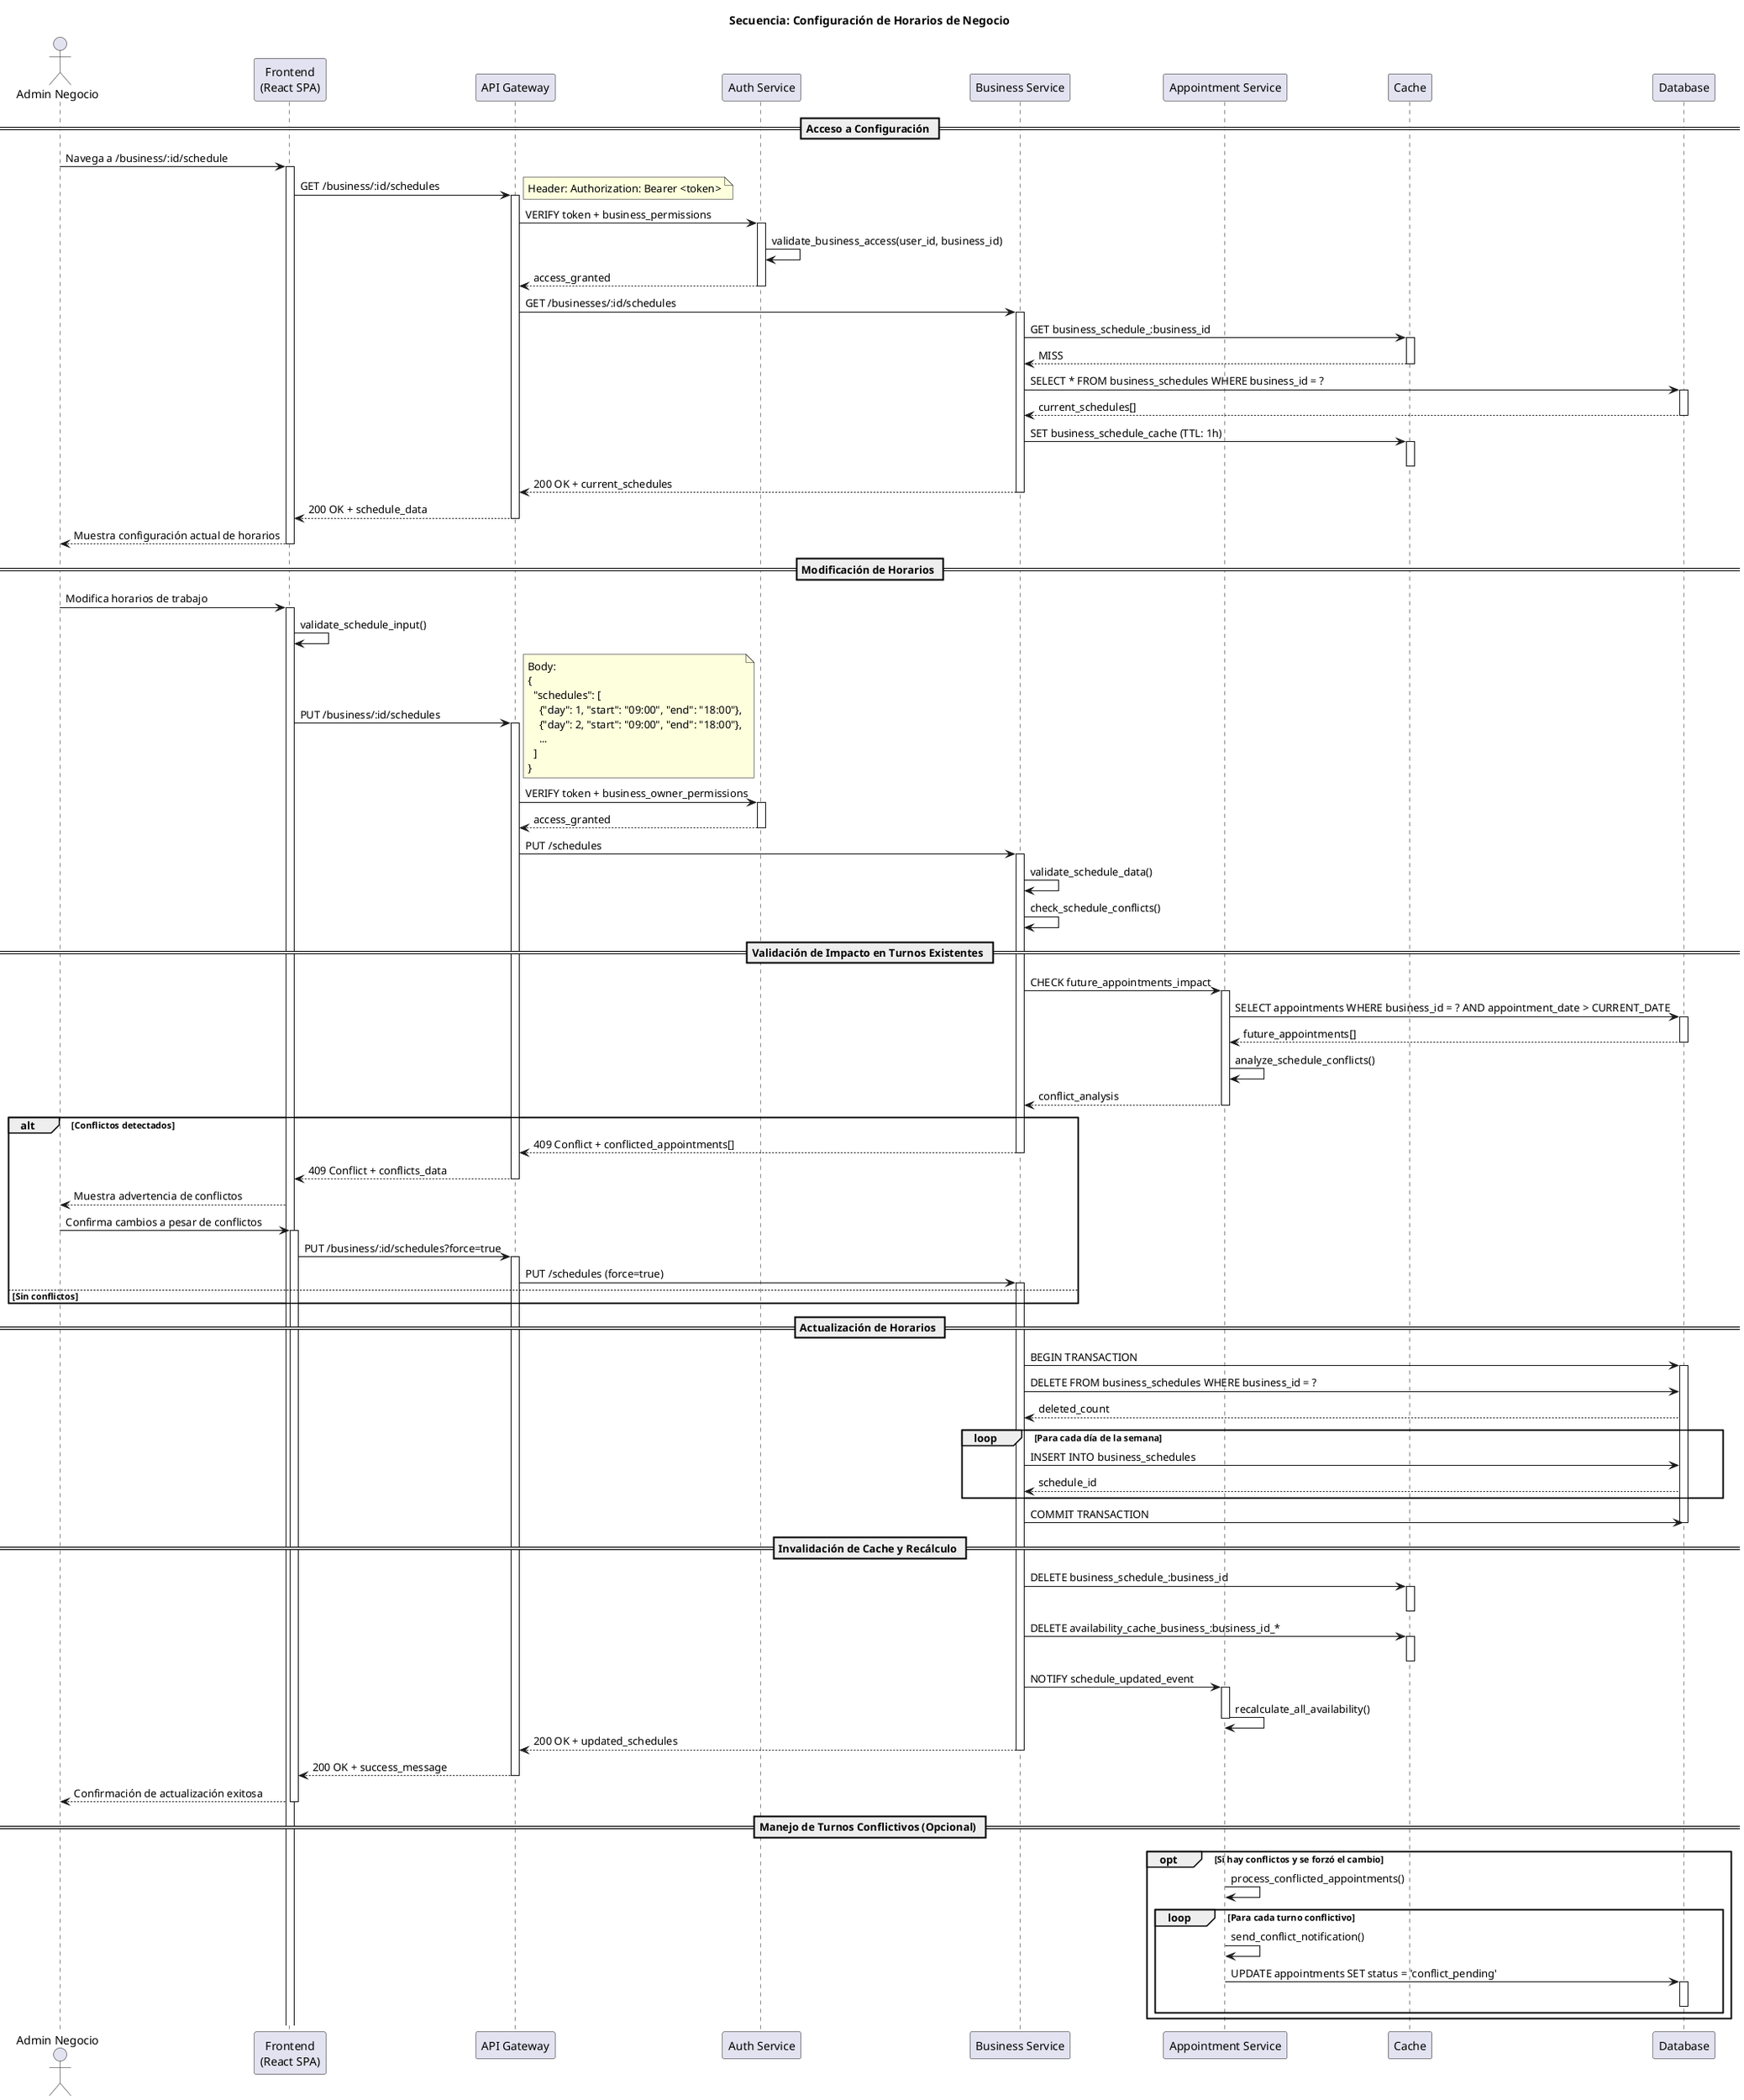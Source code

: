 @startuml TurnoPlus_Sequence_BusinessSchedule
title Secuencia: Configuración de Horarios de Negocio

actor "Admin Negocio" as Admin
participant "Frontend\n(React SPA)" as Frontend
participant "API Gateway" as Gateway
participant "Auth Service" as AuthSvc
participant "Business Service" as BusinessSvc
participant "Appointment Service" as AppointmentSvc
participant "Cache" as Cache
participant "Database" as DB

== Acceso a Configuración ==

Admin -> Frontend: Navega a /business/:id/schedule
activate Frontend

Frontend -> Gateway: GET /business/:id/schedules
note right: Header: Authorization: Bearer <token>
activate Gateway

Gateway -> AuthSvc: VERIFY token + business_permissions
activate AuthSvc
AuthSvc -> AuthSvc: validate_business_access(user_id, business_id)
AuthSvc --> Gateway: access_granted
deactivate AuthSvc

Gateway -> BusinessSvc: GET /businesses/:id/schedules
activate BusinessSvc

BusinessSvc -> Cache: GET business_schedule_:business_id
activate Cache
Cache --> BusinessSvc: MISS
deactivate Cache

BusinessSvc -> DB: SELECT * FROM business_schedules WHERE business_id = ?
activate DB
DB --> BusinessSvc: current_schedules[]
deactivate DB

BusinessSvc -> Cache: SET business_schedule_cache (TTL: 1h)
activate Cache
deactivate Cache

BusinessSvc --> Gateway: 200 OK + current_schedules
deactivate BusinessSvc

Gateway --> Frontend: 200 OK + schedule_data
deactivate Gateway

Frontend --> Admin: Muestra configuración actual de horarios
deactivate Frontend

== Modificación de Horarios ==

Admin -> Frontend: Modifica horarios de trabajo
activate Frontend
Frontend -> Frontend: validate_schedule_input()

Frontend -> Gateway: PUT /business/:id/schedules
note right: Body:\n{\n  "schedules": [\n    {"day": 1, "start": "09:00", "end": "18:00"},\n    {"day": 2, "start": "09:00", "end": "18:00"},\n    ...\n  ]\n}
activate Gateway

Gateway -> AuthSvc: VERIFY token + business_owner_permissions
activate AuthSvc
AuthSvc --> Gateway: access_granted
deactivate AuthSvc

Gateway -> BusinessSvc: PUT /schedules
activate BusinessSvc

BusinessSvc -> BusinessSvc: validate_schedule_data()
BusinessSvc -> BusinessSvc: check_schedule_conflicts()

== Validación de Impacto en Turnos Existentes ==

BusinessSvc -> AppointmentSvc: CHECK future_appointments_impact
activate AppointmentSvc

AppointmentSvc -> DB: SELECT appointments WHERE business_id = ? AND appointment_date > CURRENT_DATE
activate DB
DB --> AppointmentSvc: future_appointments[]
deactivate DB

AppointmentSvc -> AppointmentSvc: analyze_schedule_conflicts()
AppointmentSvc --> BusinessSvc: conflict_analysis
deactivate AppointmentSvc

alt Conflictos detectados
    BusinessSvc --> Gateway: 409 Conflict + conflicted_appointments[]
    deactivate BusinessSvc
    
    Gateway --> Frontend: 409 Conflict + conflicts_data
    deactivate Gateway
    
    Frontend --> Admin: Muestra advertencia de conflictos
    
    Admin -> Frontend: Confirma cambios a pesar de conflictos
    activate Frontend
    
    Frontend -> Gateway: PUT /business/:id/schedules?force=true
    activate Gateway
    
    Gateway -> BusinessSvc: PUT /schedules (force=true)
    activate BusinessSvc
else Sin conflictos
end

== Actualización de Horarios ==

BusinessSvc -> DB: BEGIN TRANSACTION
activate DB

BusinessSvc -> DB: DELETE FROM business_schedules WHERE business_id = ?
DB --> BusinessSvc: deleted_count

loop Para cada día de la semana
    BusinessSvc -> DB: INSERT INTO business_schedules
    DB --> BusinessSvc: schedule_id
end

BusinessSvc -> DB: COMMIT TRANSACTION
deactivate DB

== Invalidación de Cache y Recálculo ==

BusinessSvc -> Cache: DELETE business_schedule_:business_id
activate Cache
deactivate Cache

BusinessSvc -> Cache: DELETE availability_cache_business_:business_id_*
activate Cache
deactivate Cache

BusinessSvc -> AppointmentSvc: NOTIFY schedule_updated_event
activate AppointmentSvc
AppointmentSvc -> AppointmentSvc: recalculate_all_availability()
deactivate AppointmentSvc

BusinessSvc --> Gateway: 200 OK + updated_schedules
deactivate BusinessSvc

Gateway --> Frontend: 200 OK + success_message
deactivate Gateway

Frontend --> Admin: Confirmación de actualización exitosa
deactivate Frontend

== Manejo de Turnos Conflictivos (Opcional) ==

opt Si hay conflictos y se forzó el cambio
    AppointmentSvc -> AppointmentSvc: process_conflicted_appointments()
    
    loop Para cada turno conflictivo
        AppointmentSvc -> AppointmentSvc: send_conflict_notification()
        AppointmentSvc -> DB: UPDATE appointments SET status = 'conflict_pending'
        activate DB
        deactivate DB
    end
end

@enduml